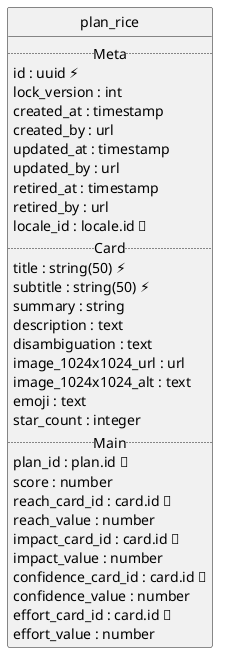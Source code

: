 @startuml uml
skinparam monochrome true
skinparam linetype ortho
hide circle

entity plan_rice {
  .. Meta ..
  id : uuid ⚡
  lock_version : int
  created_at : timestamp
  created_by : url
  updated_at : timestamp
  updated_by : url
  retired_at : timestamp
  retired_by : url
  locale_id : locale.id 🔑
  .. Card ..
  title : string(50) ⚡
  subtitle : string(50) ⚡
  summary : string
  description : text
  disambiguation : text
  image_1024x1024_url : url
  image_1024x1024_alt : text
  emoji : text
  star_count : integer
  .. Main ..
  plan_id : plan.id 🔑
  score : number
  reach_card_id : card.id 🔑
  reach_value : number
  impact_card_id : card.id 🔑
  impact_value : number
  confidence_card_id : card.id 🔑
  confidence_value : number
  effort_card_id : card.id 🔑
  effort_value : number
}

@enduml
